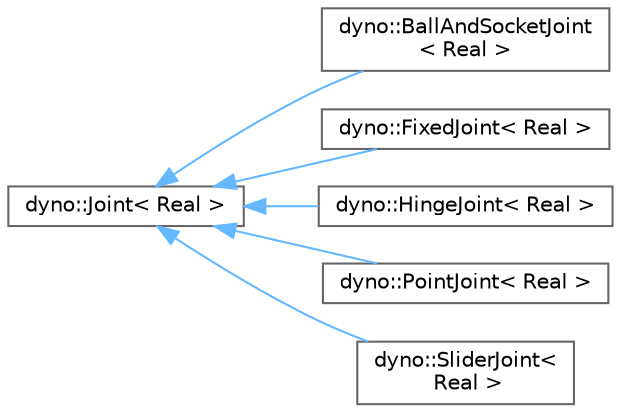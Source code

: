digraph "Graphical Class Hierarchy"
{
 // LATEX_PDF_SIZE
  bgcolor="transparent";
  edge [fontname=Helvetica,fontsize=10,labelfontname=Helvetica,labelfontsize=10];
  node [fontname=Helvetica,fontsize=10,shape=box,height=0.2,width=0.4];
  rankdir="LR";
  Node0 [id="Node000000",label="dyno::Joint\< Real \>",height=0.2,width=0.4,color="grey40", fillcolor="white", style="filled",URL="$classdyno_1_1_joint.html",tooltip=" "];
  Node0 -> Node1 [id="edge37_Node000000_Node000001",dir="back",color="steelblue1",style="solid",tooltip=" "];
  Node1 [id="Node000001",label="dyno::BallAndSocketJoint\l\< Real \>",height=0.2,width=0.4,color="grey40", fillcolor="white", style="filled",URL="$classdyno_1_1_ball_and_socket_joint.html",tooltip=" "];
  Node0 -> Node2 [id="edge38_Node000000_Node000002",dir="back",color="steelblue1",style="solid",tooltip=" "];
  Node2 [id="Node000002",label="dyno::FixedJoint\< Real \>",height=0.2,width=0.4,color="grey40", fillcolor="white", style="filled",URL="$classdyno_1_1_fixed_joint.html",tooltip=" "];
  Node0 -> Node3 [id="edge39_Node000000_Node000003",dir="back",color="steelblue1",style="solid",tooltip=" "];
  Node3 [id="Node000003",label="dyno::HingeJoint\< Real \>",height=0.2,width=0.4,color="grey40", fillcolor="white", style="filled",URL="$classdyno_1_1_hinge_joint.html",tooltip=" "];
  Node0 -> Node4 [id="edge40_Node000000_Node000004",dir="back",color="steelblue1",style="solid",tooltip=" "];
  Node4 [id="Node000004",label="dyno::PointJoint\< Real \>",height=0.2,width=0.4,color="grey40", fillcolor="white", style="filled",URL="$classdyno_1_1_point_joint.html",tooltip=" "];
  Node0 -> Node5 [id="edge41_Node000000_Node000005",dir="back",color="steelblue1",style="solid",tooltip=" "];
  Node5 [id="Node000005",label="dyno::SliderJoint\<\l Real \>",height=0.2,width=0.4,color="grey40", fillcolor="white", style="filled",URL="$classdyno_1_1_slider_joint.html",tooltip=" "];
}
